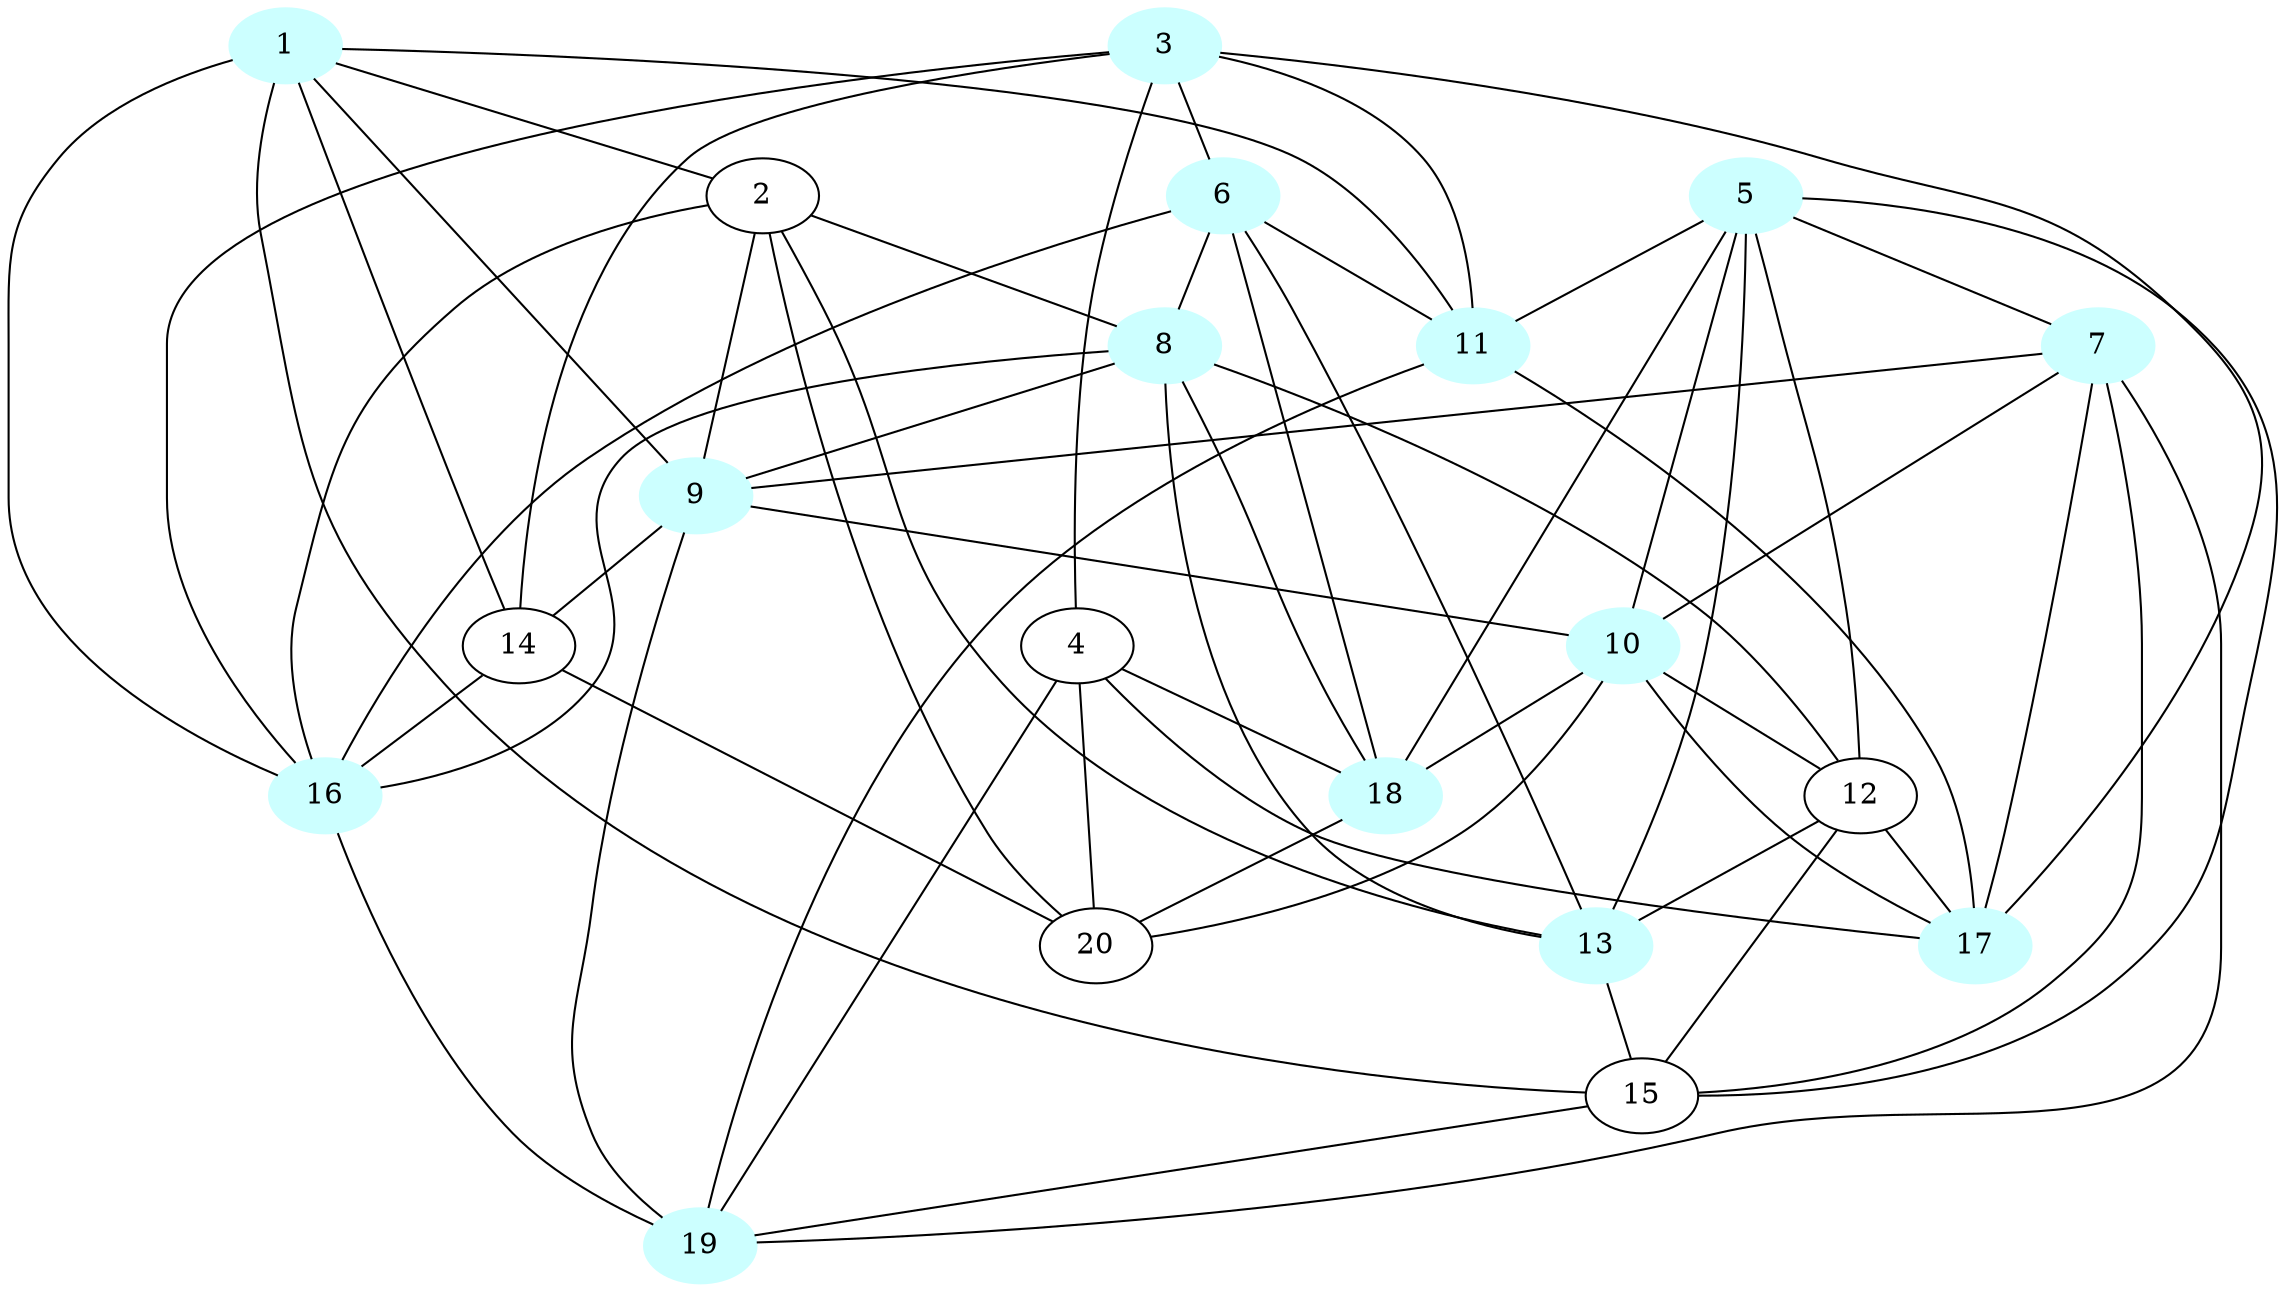 graph G {
    1 [style=filled, color="#CCFFFF"];
    3 [style=filled, color="#CCFFFF"];
    5 [style=filled, color="#CCFFFF"];
    6 [style=filled, color="#CCFFFF"];
    7 [style=filled, color="#CCFFFF"];
    8 [style=filled, color="#CCFFFF"];
    9 [style=filled, color="#CCFFFF"];
    10 [style=filled, color="#CCFFFF"];
    11 [style=filled, color="#CCFFFF"];
    13 [style=filled, color="#CCFFFF"];
    16 [style=filled, color="#CCFFFF"];
    17 [style=filled, color="#CCFFFF"];
    18 [style=filled, color="#CCFFFF"];
    19 [style=filled, color="#CCFFFF"];
    1 -- 2 [len= 2]
    1 -- 9 [len= 2]
    1 -- 11 [len= 2]
    1 -- 14 [len= 2]
    1 -- 15 [len= 2]
    1 -- 16 [len= 2]
    2 -- 8 [len= 2]
    2 -- 9 [len= 2]
    2 -- 13 [len= 2]
    2 -- 16 [len= 2]
    2 -- 20 [len= 2]
    3 -- 4 [len= 2]
    3 -- 6 [len= 2]
    3 -- 11 [len= 2]
    3 -- 14 [len= 2]
    3 -- 16 [len= 2]
    3 -- 17 [len= 2]
    4 -- 17 [len= 2]
    4 -- 18 [len= 2]
    4 -- 19 [len= 2]
    4 -- 20 [len= 2]
    5 -- 7 [len= 2]
    5 -- 10 [len= 2]
    5 -- 11 [len= 2]
    5 -- 12 [len= 2]
    5 -- 13 [len= 2]
    5 -- 15 [len= 2]
    5 -- 18 [len= 2]
    6 -- 8 [len= 2]
    6 -- 11 [len= 2]
    6 -- 13 [len= 2]
    6 -- 16 [len= 2]
    6 -- 18 [len= 2]
    7 -- 9 [len= 2]
    7 -- 10 [len= 2]
    7 -- 15 [len= 2]
    7 -- 17 [len= 2]
    7 -- 19 [len= 2]
    8 -- 9 [len= 2]
    8 -- 12 [len= 2]
    8 -- 13 [len= 2]
    8 -- 16 [len= 2]
    8 -- 18 [len= 2]
    9 -- 10 [len= 2]
    9 -- 14 [len= 2]
    9 -- 19 [len= 2]
    10 -- 12 [len= 2]
    10 -- 17 [len= 2]
    10 -- 18 [len= 2]
    10 -- 20 [len= 2]
    11 -- 17 [len= 2]
    11 -- 19 [len= 2]
    12 -- 13 [len= 2]
    12 -- 15 [len= 2]
    12 -- 17 [len= 2]
    13 -- 15 [len= 2]
    14 -- 16 [len= 2]
    14 -- 20 [len= 2]
    15 -- 19 [len= 2]
    16 -- 19 [len= 2]
    18 -- 20 [len= 2]
}
